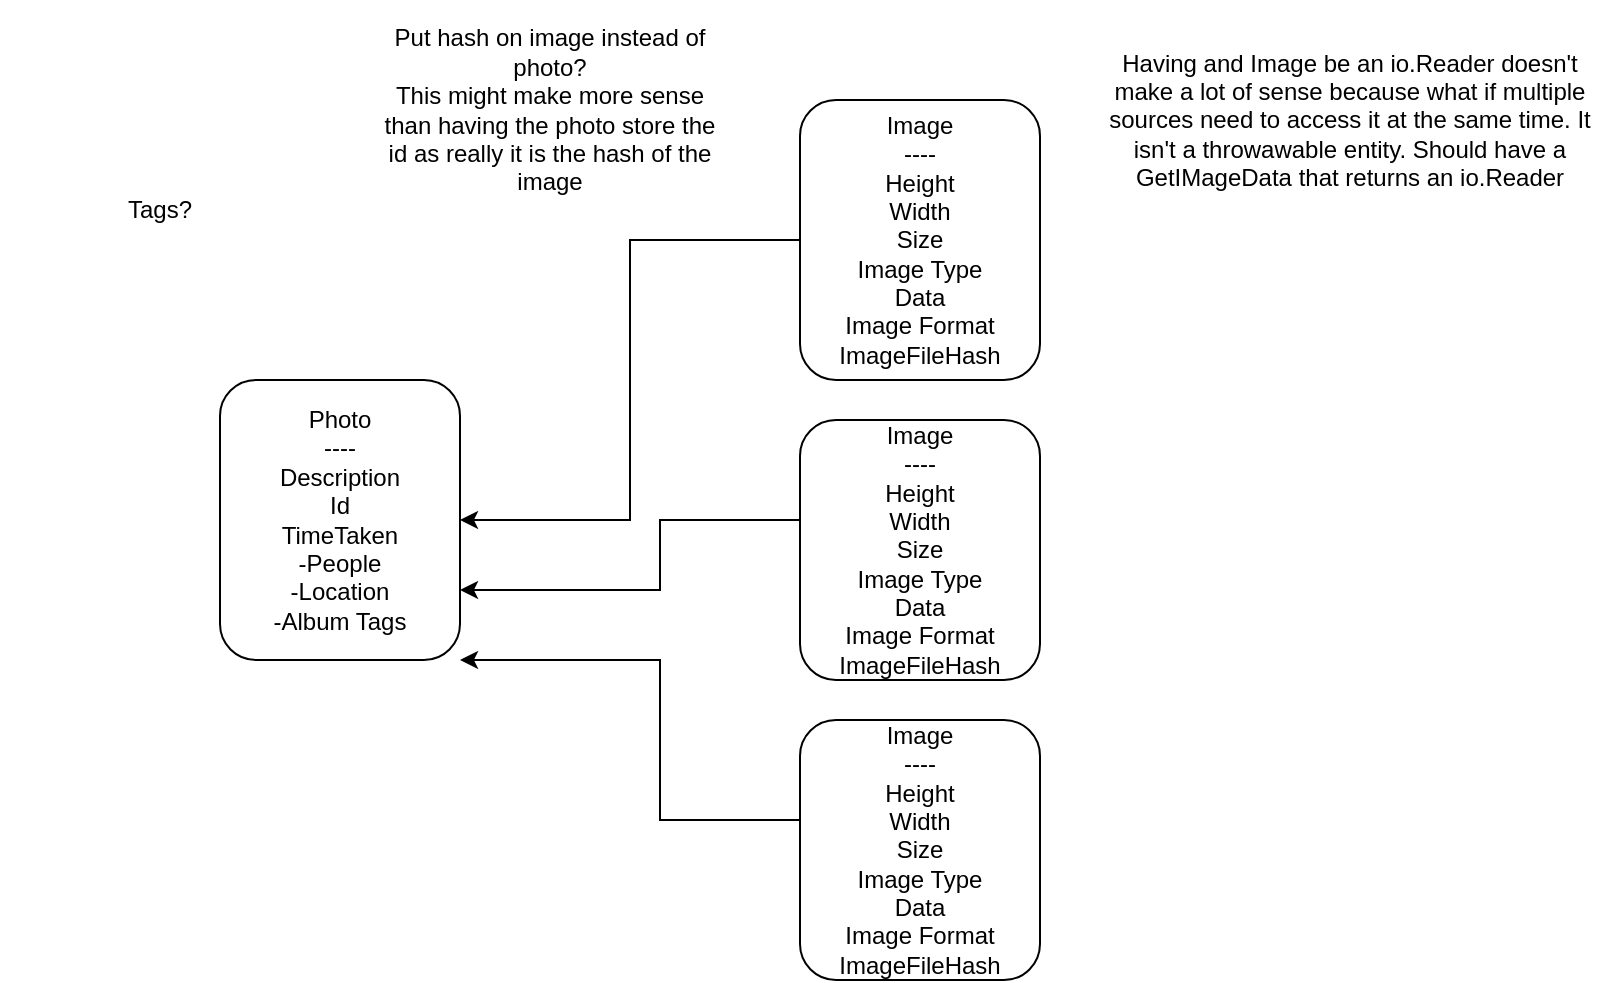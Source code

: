 <mxfile version="13.6.5">
    <diagram id="IHOOy99_Wt7nUu8o2Wgl" name="Page-1">
        <mxGraphModel dx="861" dy="481" grid="1" gridSize="10" guides="1" tooltips="1" connect="1" arrows="1" fold="1" page="1" pageScale="1" pageWidth="850" pageHeight="1100" math="0" shadow="0">
            <root>
                <mxCell id="0"/>
                <mxCell id="1" parent="0"/>
                <mxCell id="2" value="Photo&lt;br&gt;----&lt;br&gt;Description&lt;br&gt;Id&lt;br&gt;TimeTaken&lt;br&gt;-People&lt;br&gt;-Location&lt;br&gt;-Album Tags" style="rounded=1;whiteSpace=wrap;html=1;" parent="1" vertex="1">
                    <mxGeometry x="120" y="260" width="120" height="140" as="geometry"/>
                </mxCell>
                <mxCell id="7" style="edgeStyle=orthogonalEdgeStyle;rounded=0;orthogonalLoop=1;jettySize=auto;html=1;exitX=0;exitY=0.5;exitDx=0;exitDy=0;entryX=1;entryY=0.5;entryDx=0;entryDy=0;" parent="1" source="3" target="2" edge="1">
                    <mxGeometry relative="1" as="geometry"/>
                </mxCell>
                <mxCell id="3" value="Image&lt;br&gt;----&lt;br&gt;Height&lt;br&gt;Width&lt;br&gt;Size&lt;br&gt;Image Type&lt;br&gt;Data&lt;br&gt;Image Format&lt;br&gt;ImageFileHash" style="rounded=1;whiteSpace=wrap;html=1;" parent="1" vertex="1">
                    <mxGeometry x="410" y="120" width="120" height="140" as="geometry"/>
                </mxCell>
                <mxCell id="9" style="edgeStyle=orthogonalEdgeStyle;rounded=0;orthogonalLoop=1;jettySize=auto;html=1;exitX=0;exitY=0.5;exitDx=0;exitDy=0;entryX=1;entryY=1;entryDx=0;entryDy=0;" parent="1" source="5" target="2" edge="1">
                    <mxGeometry relative="1" as="geometry">
                        <mxPoint x="340" y="390" as="targetPoint"/>
                        <Array as="points">
                            <mxPoint x="340" y="480"/>
                            <mxPoint x="340" y="400"/>
                        </Array>
                    </mxGeometry>
                </mxCell>
                <mxCell id="5" value="Image&lt;br&gt;----&lt;br&gt;Height&lt;br&gt;Width&lt;br&gt;Size&lt;br&gt;Image Type&lt;br&gt;Data&lt;br&gt;Image Format&lt;br&gt;ImageFileHash" style="rounded=1;whiteSpace=wrap;html=1;" parent="1" vertex="1">
                    <mxGeometry x="410" y="430" width="120" height="130" as="geometry"/>
                </mxCell>
                <mxCell id="8" style="edgeStyle=orthogonalEdgeStyle;rounded=0;orthogonalLoop=1;jettySize=auto;html=1;entryX=1;entryY=0.75;entryDx=0;entryDy=0;" parent="1" source="6" target="2" edge="1">
                    <mxGeometry relative="1" as="geometry">
                        <Array as="points">
                            <mxPoint x="340" y="330"/>
                            <mxPoint x="340" y="365"/>
                        </Array>
                    </mxGeometry>
                </mxCell>
                <mxCell id="6" value="Image&lt;br&gt;----&lt;br&gt;Height&lt;br&gt;Width&lt;br&gt;Size&lt;br&gt;Image Type&lt;br&gt;Data&lt;br&gt;Image Format&lt;br&gt;ImageFileHash" style="rounded=1;whiteSpace=wrap;html=1;" parent="1" vertex="1">
                    <mxGeometry x="410" y="280" width="120" height="130" as="geometry"/>
                </mxCell>
                <mxCell id="10" value="Having and Image be an io.Reader doesn't make a lot of sense because what if multiple sources need to access it at the same time. It isn't a throwawable entity. Should have a GetIMageData that returns an io.Reader" style="text;html=1;strokeColor=none;fillColor=none;align=center;verticalAlign=middle;whiteSpace=wrap;rounded=0;" parent="1" vertex="1">
                    <mxGeometry x="560" y="80" width="250" height="100" as="geometry"/>
                </mxCell>
                <mxCell id="11" value="Put hash on image instead of photo?&lt;br&gt;This might make more sense than having the photo store the id as really it is the hash of the image" style="text;html=1;strokeColor=none;fillColor=none;align=center;verticalAlign=middle;whiteSpace=wrap;rounded=0;" parent="1" vertex="1">
                    <mxGeometry x="200" y="70" width="170" height="110" as="geometry"/>
                </mxCell>
                <mxCell id="12" value="&amp;nbsp;Tags?&amp;nbsp;" style="text;html=1;strokeColor=none;fillColor=none;align=center;verticalAlign=middle;whiteSpace=wrap;rounded=0;" vertex="1" parent="1">
                    <mxGeometry x="10" y="140" width="160" height="70" as="geometry"/>
                </mxCell>
            </root>
        </mxGraphModel>
    </diagram>
</mxfile>